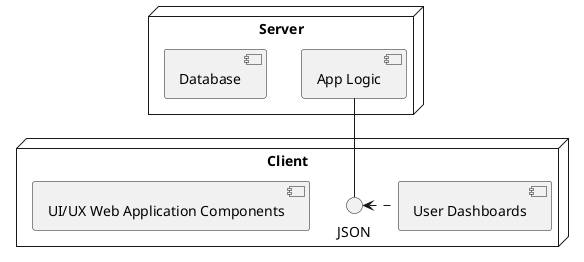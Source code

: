 @startuml WebAppArchitecture

node "Client" {
  [UI/UX Web Application Components] 
  JSON <. [User Dashboards] 
}

node "Server" {
[App Logic] -- JSON
[Database]
}

@enduml